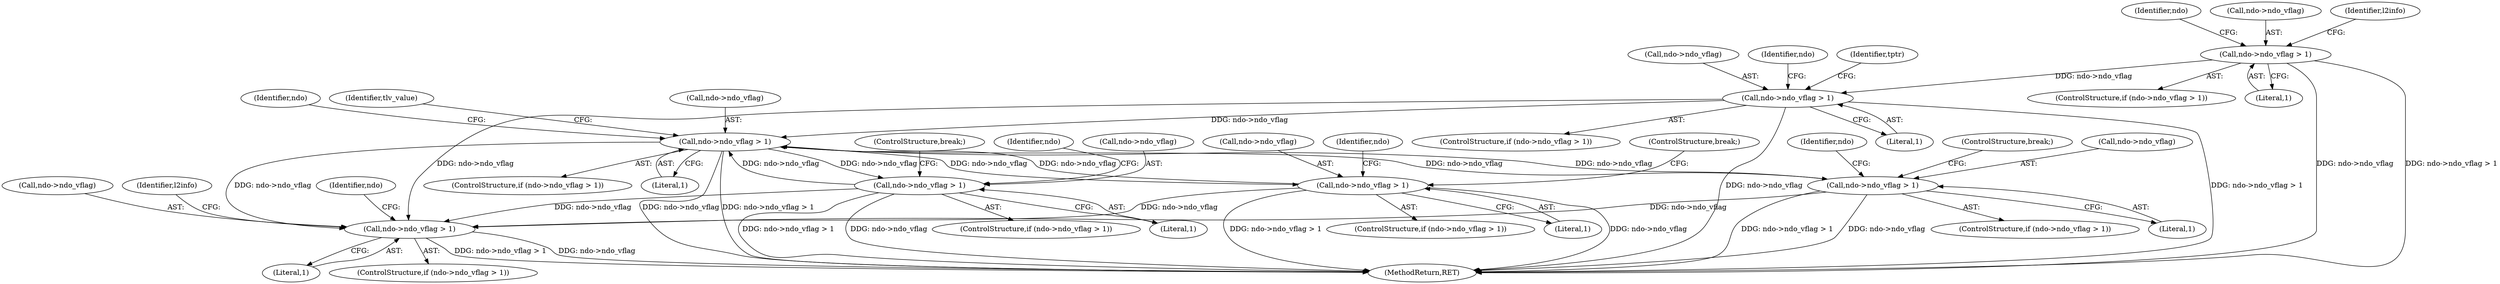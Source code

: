 digraph "0_tcpdump_b534e304568585707c4a92422aeca25cf908ff02_4@pointer" {
"1000273" [label="(Call,ndo->ndo_vflag > 1)"];
"1000224" [label="(Call,ndo->ndo_vflag > 1)"];
"1000324" [label="(Call,ndo->ndo_vflag > 1)"];
"1000362" [label="(Call,ndo->ndo_vflag > 1)"];
"1000437" [label="(Call,ndo->ndo_vflag > 1)"];
"1000388" [label="(Call,ndo->ndo_vflag > 1)"];
"1000416" [label="(Call,ndo->ndo_vflag > 1)"];
"1000423" [label="(Identifier,ndo)"];
"1000444" [label="(Identifier,ndo)"];
"1000273" [label="(Call,ndo->ndo_vflag > 1)"];
"1000331" [label="(Identifier,ndo)"];
"1000323" [label="(ControlStructure,if (ndo->ndo_vflag > 1))"];
"1000415" [label="(ControlStructure,if (ndo->ndo_vflag > 1))"];
"1000388" [label="(Call,ndo->ndo_vflag > 1)"];
"1000438" [label="(Call,ndo->ndo_vflag)"];
"1000441" [label="(Literal,1)"];
"1000404" [label="(ControlStructure,break;)"];
"1000416" [label="(Call,ndo->ndo_vflag > 1)"];
"1000378" [label="(ControlStructure,break;)"];
"1000389" [label="(Call,ndo->ndo_vflag)"];
"1000286" [label="(Identifier,tptr)"];
"1000427" [label="(ControlStructure,break;)"];
"1000272" [label="(ControlStructure,if (ndo->ndo_vflag > 1))"];
"1000369" [label="(Identifier,ndo)"];
"1000450" [label="(Identifier,l2info)"];
"1000343" [label="(Identifier,tlv_value)"];
"1000324" [label="(Call,ndo->ndo_vflag > 1)"];
"1000420" [label="(Literal,1)"];
"1000387" [label="(ControlStructure,if (ndo->ndo_vflag > 1))"];
"1000223" [label="(ControlStructure,if (ndo->ndo_vflag > 1))"];
"1000231" [label="(Identifier,ndo)"];
"1000228" [label="(Literal,1)"];
"1000274" [label="(Call,ndo->ndo_vflag)"];
"1000225" [label="(Call,ndo->ndo_vflag)"];
"1000328" [label="(Literal,1)"];
"1000363" [label="(Call,ndo->ndo_vflag)"];
"1000361" [label="(ControlStructure,if (ndo->ndo_vflag > 1))"];
"1000395" [label="(Identifier,ndo)"];
"1000366" [label="(Literal,1)"];
"1000362" [label="(Call,ndo->ndo_vflag > 1)"];
"1000325" [label="(Call,ndo->ndo_vflag)"];
"1000417" [label="(Call,ndo->ndo_vflag)"];
"1000224" [label="(Call,ndo->ndo_vflag > 1)"];
"1000392" [label="(Literal,1)"];
"1000280" [label="(Identifier,ndo)"];
"1001069" [label="(MethodReturn,RET)"];
"1000437" [label="(Call,ndo->ndo_vflag > 1)"];
"1000436" [label="(ControlStructure,if (ndo->ndo_vflag > 1))"];
"1000244" [label="(Identifier,l2info)"];
"1000277" [label="(Literal,1)"];
"1000273" -> "1000272"  [label="AST: "];
"1000273" -> "1000277"  [label="CFG: "];
"1000274" -> "1000273"  [label="AST: "];
"1000277" -> "1000273"  [label="AST: "];
"1000280" -> "1000273"  [label="CFG: "];
"1000286" -> "1000273"  [label="CFG: "];
"1000273" -> "1001069"  [label="DDG: ndo->ndo_vflag"];
"1000273" -> "1001069"  [label="DDG: ndo->ndo_vflag > 1"];
"1000224" -> "1000273"  [label="DDG: ndo->ndo_vflag"];
"1000273" -> "1000324"  [label="DDG: ndo->ndo_vflag"];
"1000273" -> "1000437"  [label="DDG: ndo->ndo_vflag"];
"1000224" -> "1000223"  [label="AST: "];
"1000224" -> "1000228"  [label="CFG: "];
"1000225" -> "1000224"  [label="AST: "];
"1000228" -> "1000224"  [label="AST: "];
"1000231" -> "1000224"  [label="CFG: "];
"1000244" -> "1000224"  [label="CFG: "];
"1000224" -> "1001069"  [label="DDG: ndo->ndo_vflag"];
"1000224" -> "1001069"  [label="DDG: ndo->ndo_vflag > 1"];
"1000324" -> "1000323"  [label="AST: "];
"1000324" -> "1000328"  [label="CFG: "];
"1000325" -> "1000324"  [label="AST: "];
"1000328" -> "1000324"  [label="AST: "];
"1000331" -> "1000324"  [label="CFG: "];
"1000343" -> "1000324"  [label="CFG: "];
"1000324" -> "1001069"  [label="DDG: ndo->ndo_vflag > 1"];
"1000324" -> "1001069"  [label="DDG: ndo->ndo_vflag"];
"1000388" -> "1000324"  [label="DDG: ndo->ndo_vflag"];
"1000362" -> "1000324"  [label="DDG: ndo->ndo_vflag"];
"1000416" -> "1000324"  [label="DDG: ndo->ndo_vflag"];
"1000324" -> "1000362"  [label="DDG: ndo->ndo_vflag"];
"1000324" -> "1000388"  [label="DDG: ndo->ndo_vflag"];
"1000324" -> "1000416"  [label="DDG: ndo->ndo_vflag"];
"1000324" -> "1000437"  [label="DDG: ndo->ndo_vflag"];
"1000362" -> "1000361"  [label="AST: "];
"1000362" -> "1000366"  [label="CFG: "];
"1000363" -> "1000362"  [label="AST: "];
"1000366" -> "1000362"  [label="AST: "];
"1000369" -> "1000362"  [label="CFG: "];
"1000378" -> "1000362"  [label="CFG: "];
"1000362" -> "1001069"  [label="DDG: ndo->ndo_vflag > 1"];
"1000362" -> "1001069"  [label="DDG: ndo->ndo_vflag"];
"1000362" -> "1000437"  [label="DDG: ndo->ndo_vflag"];
"1000437" -> "1000436"  [label="AST: "];
"1000437" -> "1000441"  [label="CFG: "];
"1000438" -> "1000437"  [label="AST: "];
"1000441" -> "1000437"  [label="AST: "];
"1000444" -> "1000437"  [label="CFG: "];
"1000450" -> "1000437"  [label="CFG: "];
"1000437" -> "1001069"  [label="DDG: ndo->ndo_vflag > 1"];
"1000437" -> "1001069"  [label="DDG: ndo->ndo_vflag"];
"1000388" -> "1000437"  [label="DDG: ndo->ndo_vflag"];
"1000416" -> "1000437"  [label="DDG: ndo->ndo_vflag"];
"1000388" -> "1000387"  [label="AST: "];
"1000388" -> "1000392"  [label="CFG: "];
"1000389" -> "1000388"  [label="AST: "];
"1000392" -> "1000388"  [label="AST: "];
"1000395" -> "1000388"  [label="CFG: "];
"1000404" -> "1000388"  [label="CFG: "];
"1000388" -> "1001069"  [label="DDG: ndo->ndo_vflag"];
"1000388" -> "1001069"  [label="DDG: ndo->ndo_vflag > 1"];
"1000416" -> "1000415"  [label="AST: "];
"1000416" -> "1000420"  [label="CFG: "];
"1000417" -> "1000416"  [label="AST: "];
"1000420" -> "1000416"  [label="AST: "];
"1000423" -> "1000416"  [label="CFG: "];
"1000427" -> "1000416"  [label="CFG: "];
"1000416" -> "1001069"  [label="DDG: ndo->ndo_vflag > 1"];
"1000416" -> "1001069"  [label="DDG: ndo->ndo_vflag"];
}
